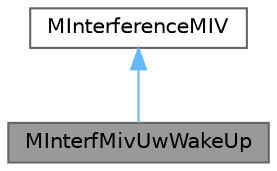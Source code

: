 digraph "MInterfMivUwWakeUp"
{
 // LATEX_PDF_SIZE
  bgcolor="transparent";
  edge [fontname=Helvetica,fontsize=10,labelfontname=Helvetica,labelfontsize=10];
  node [fontname=Helvetica,fontsize=10,shape=box,height=0.2,width=0.4];
  Node1 [id="Node000001",label="MInterfMivUwWakeUp",height=0.2,width=0.4,color="gray40", fillcolor="grey60", style="filled", fontcolor="black",tooltip="Class that describe the interference model for the Tone channel."];
  Node2 -> Node1 [id="edge1_Node000001_Node000002",dir="back",color="steelblue1",style="solid",tooltip=" "];
  Node2 [id="Node000002",label="MInterferenceMIV",height=0.2,width=0.4,color="gray40", fillcolor="white", style="filled",tooltip=" "];
}
